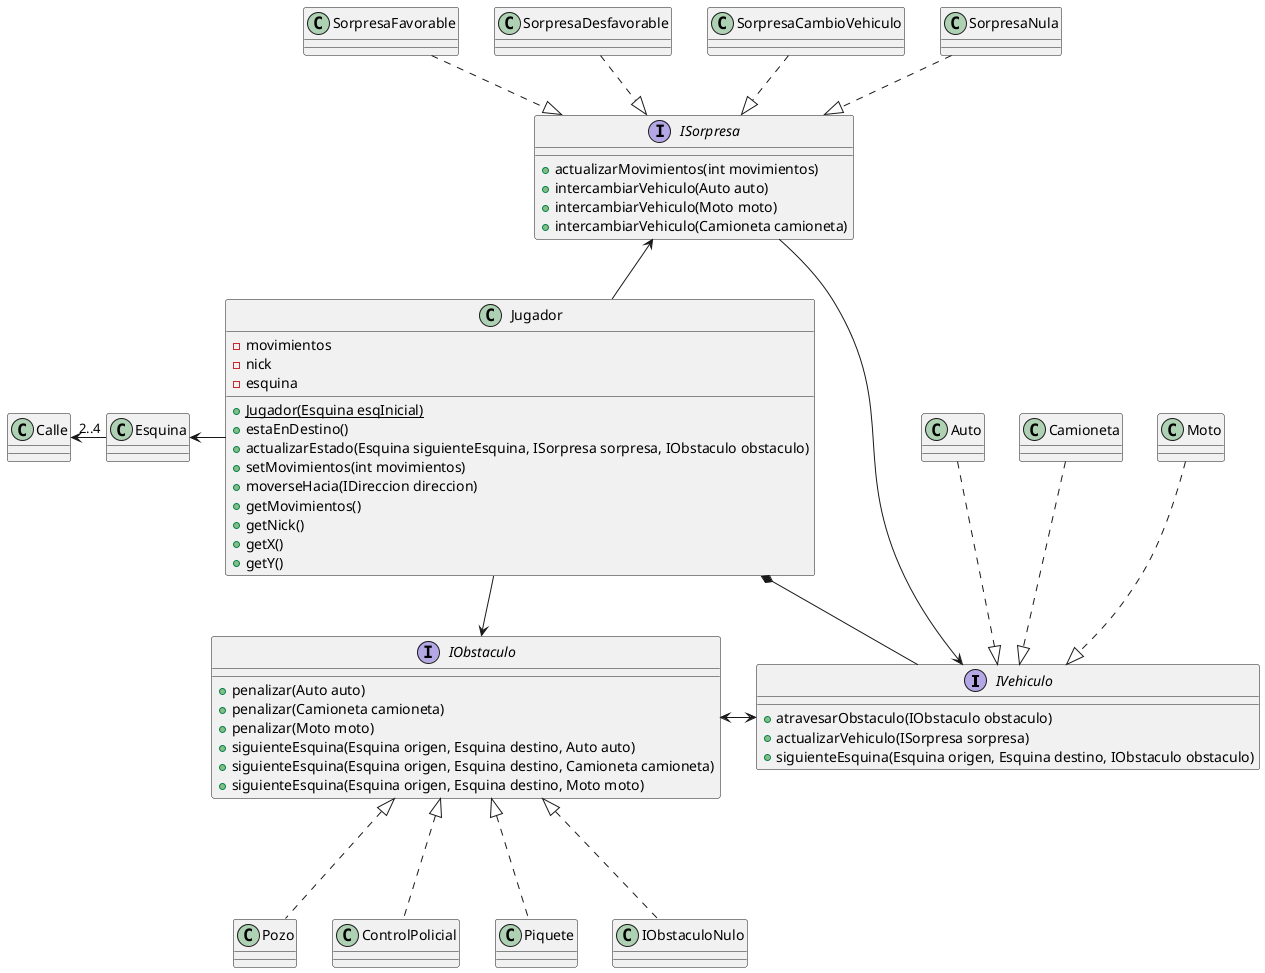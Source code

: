 @startuml

interface IVehiculo{
	+atravesarObstaculo(IObstaculo obstaculo)
	+actualizarVehiculo(ISorpresa sorpresa)
	+siguienteEsquina(Esquina origen, Esquina destino, IObstaculo obstaculo)

}

interface ISorpresa{
	+actualizarMovimientos(int movimientos)
	+intercambiarVehiculo(Auto auto)
	+intercambiarVehiculo(Moto moto)
	+intercambiarVehiculo(Camioneta camioneta)
}

interface IObstaculo{
	+penalizar(Auto auto)
	+penalizar(Camioneta camioneta)
	+penalizar(Moto moto)
	+siguienteEsquina(Esquina origen, Esquina destino, Auto auto)
	+siguienteEsquina(Esquina origen, Esquina destino, Camioneta camioneta)
	+siguienteEsquina(Esquina origen, Esquina destino, Moto moto)
	
}
class Jugador{
	-movimientos
	-nick
	-esquina
	{static} +Jugador(Esquina esqInicial)
	+estaEnDestino()
	+actualizarEstado(Esquina siguienteEsquina, ISorpresa sorpresa, IObstaculo obstaculo)
	+setMovimientos(int movimientos)
	+moverseHacia(IDireccion direccion)
	+getMovimientos()
	+getNick()
	+getX()
	+getY()

}


Jugador -up-> ISorpresa
Jugador -down-> IObstaculo
IVehiculo -left--* Jugador
Auto ..|> IVehiculo
Camioneta ..|> IVehiculo
Moto -down.|> IVehiculo
Pozo -up..|> IObstaculo
ControlPolicial -up..|> IObstaculo
Piquete -up..|> IObstaculo
IObstaculoNulo -up..|> IObstaculo
SorpresaFavorable ..|> ISorpresa
SorpresaDesfavorable ..|> ISorpresa
SorpresaCambioVehiculo ..|> ISorpresa
SorpresaNula ..|> ISorpresa
ISorpresa -right-> IVehiculo
IObstaculo <-> IVehiculo
Jugador -left-> Esquina
Esquina -left->"2..4" Calle
@enduml
